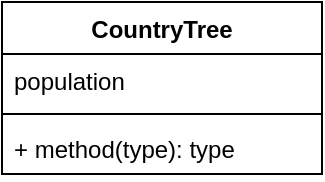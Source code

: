 <mxfile version="21.6.7" type="github">
  <diagram name="Page-1" id="LG2GgT0AXcCSSvdmxa8D">
    <mxGraphModel dx="1434" dy="758" grid="1" gridSize="10" guides="1" tooltips="1" connect="1" arrows="1" fold="1" page="1" pageScale="1" pageWidth="850" pageHeight="1100" math="0" shadow="0">
      <root>
        <mxCell id="0" />
        <mxCell id="1" parent="0" />
        <mxCell id="gWulYmXtqZi9cdhs83UE-1" value="CountryTree" style="swimlane;fontStyle=1;align=center;verticalAlign=top;childLayout=stackLayout;horizontal=1;startSize=26;horizontalStack=0;resizeParent=1;resizeParentMax=0;resizeLast=0;collapsible=1;marginBottom=0;whiteSpace=wrap;html=1;" vertex="1" parent="1">
          <mxGeometry x="260" y="60" width="160" height="86" as="geometry" />
        </mxCell>
        <mxCell id="gWulYmXtqZi9cdhs83UE-2" value="population" style="text;strokeColor=none;fillColor=none;align=left;verticalAlign=top;spacingLeft=4;spacingRight=4;overflow=hidden;rotatable=0;points=[[0,0.5],[1,0.5]];portConstraint=eastwest;whiteSpace=wrap;html=1;" vertex="1" parent="gWulYmXtqZi9cdhs83UE-1">
          <mxGeometry y="26" width="160" height="26" as="geometry" />
        </mxCell>
        <mxCell id="gWulYmXtqZi9cdhs83UE-3" value="" style="line;strokeWidth=1;fillColor=none;align=left;verticalAlign=middle;spacingTop=-1;spacingLeft=3;spacingRight=3;rotatable=0;labelPosition=right;points=[];portConstraint=eastwest;strokeColor=inherit;" vertex="1" parent="gWulYmXtqZi9cdhs83UE-1">
          <mxGeometry y="52" width="160" height="8" as="geometry" />
        </mxCell>
        <mxCell id="gWulYmXtqZi9cdhs83UE-4" value="+ method(type): type" style="text;strokeColor=none;fillColor=none;align=left;verticalAlign=top;spacingLeft=4;spacingRight=4;overflow=hidden;rotatable=0;points=[[0,0.5],[1,0.5]];portConstraint=eastwest;whiteSpace=wrap;html=1;" vertex="1" parent="gWulYmXtqZi9cdhs83UE-1">
          <mxGeometry y="60" width="160" height="26" as="geometry" />
        </mxCell>
      </root>
    </mxGraphModel>
  </diagram>
</mxfile>

